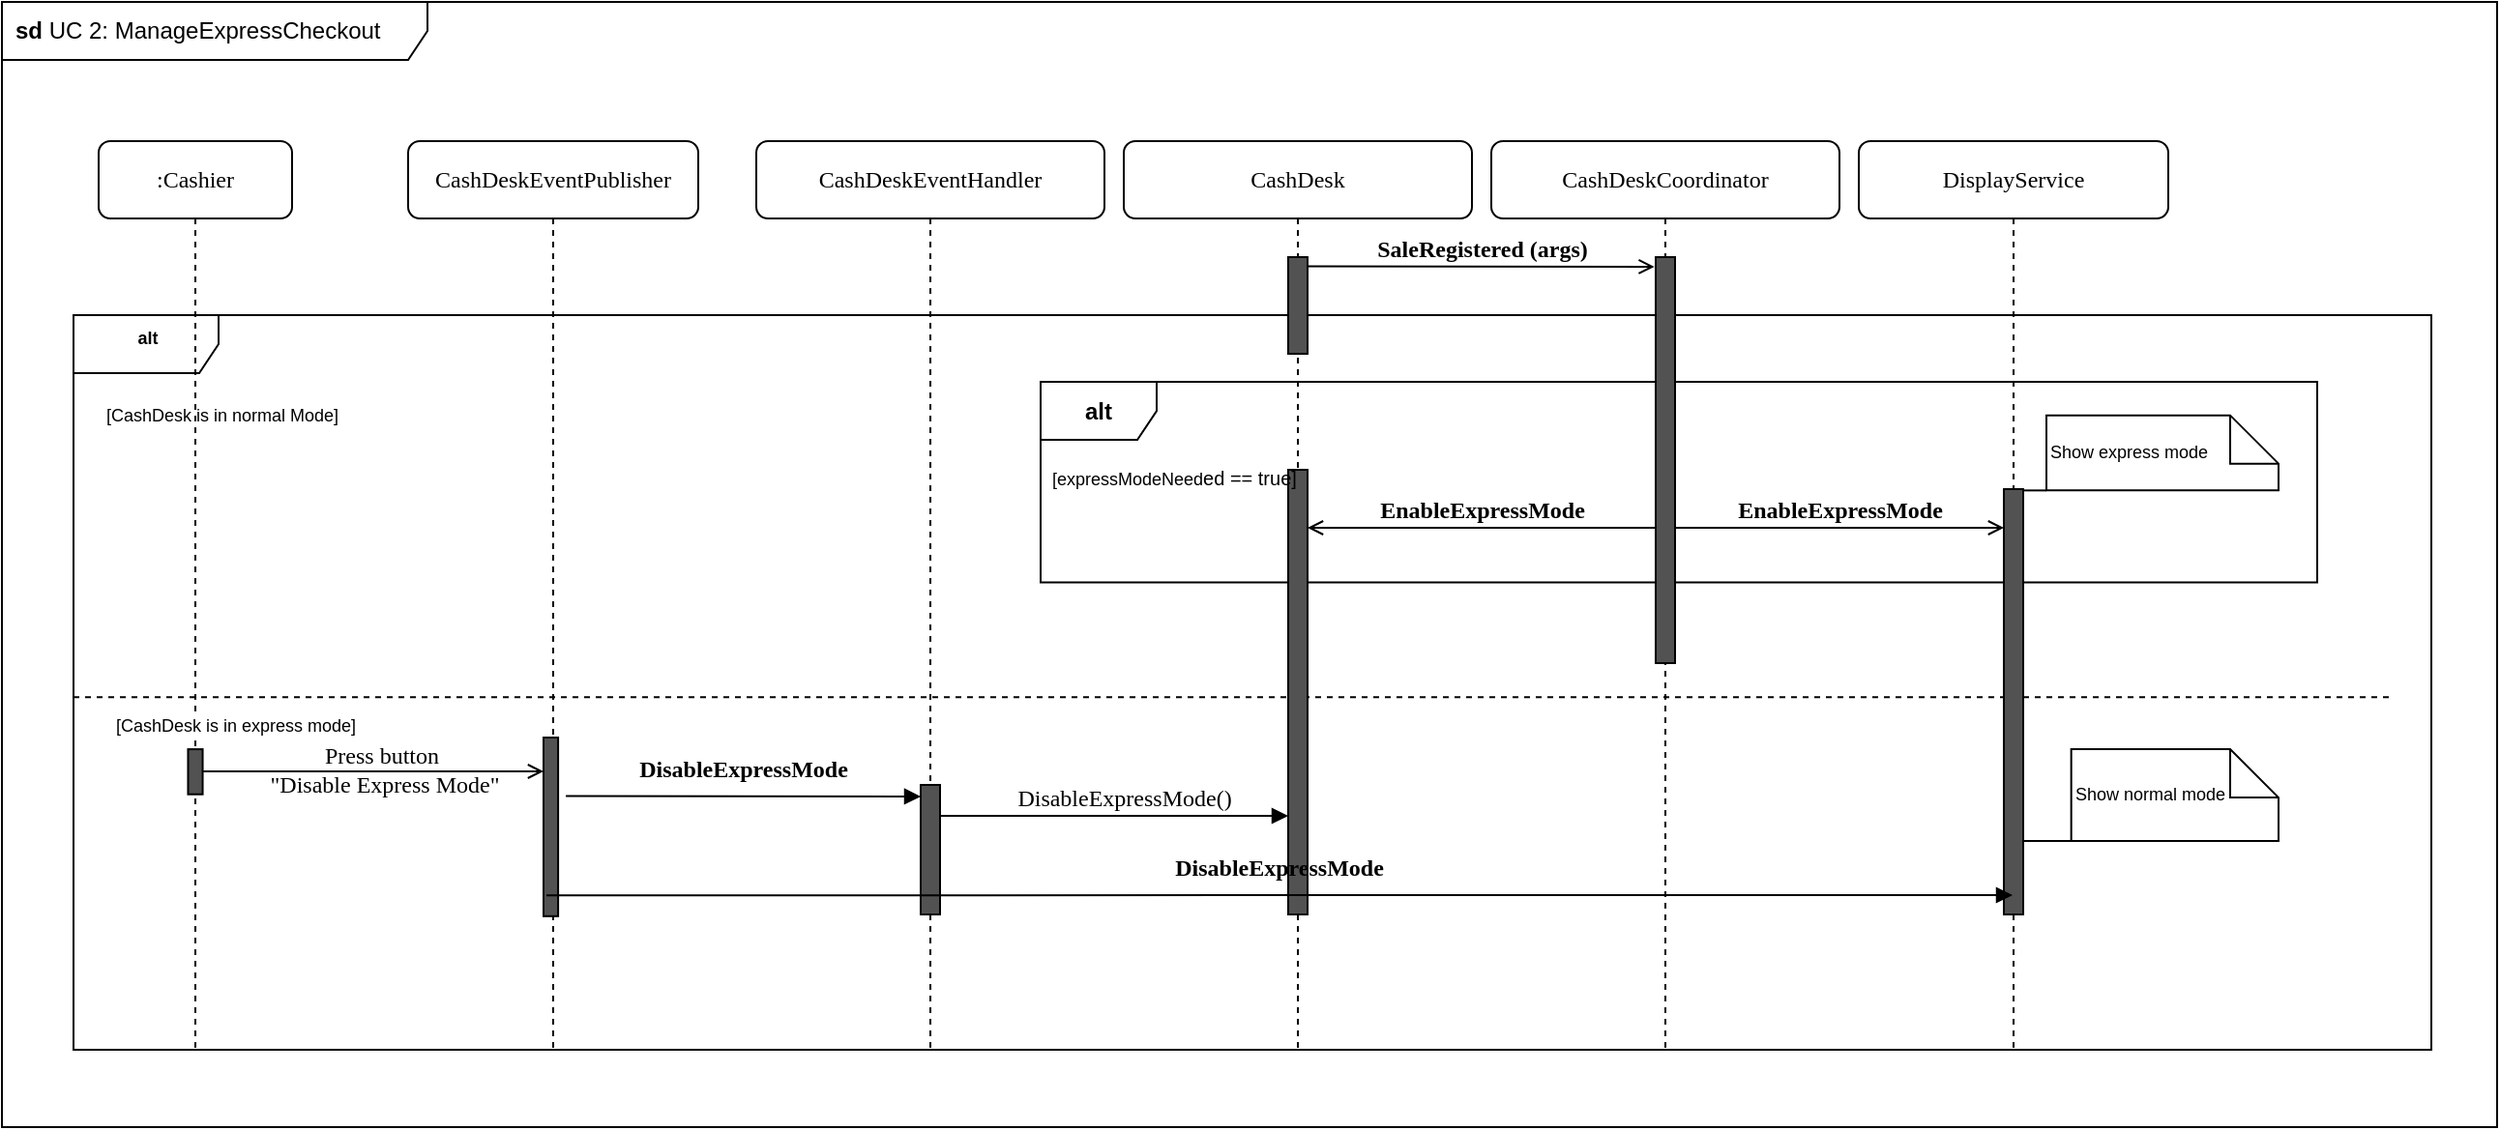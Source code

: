 <mxfile version="16.6.4" type="device"><diagram name="Page-1" id="13e1069c-82ec-6db2-03f1-153e76fe0fe0"><mxGraphModel dx="1735" dy="994" grid="1" gridSize="10" guides="1" tooltips="1" connect="1" arrows="1" fold="1" page="1" pageScale="1" pageWidth="1100" pageHeight="850" background="none" math="0" shadow="0"><root><mxCell id="0"/><mxCell id="1" parent="0"/><mxCell id="jMo00pfTDrDLsvjjbUdB-3" value="&lt;b&gt;sd &lt;/b&gt;UC 2: ManageExpressCheckout" style="shape=umlFrame;whiteSpace=wrap;html=1;width=220;height=30;boundedLbl=1;verticalAlign=middle;align=left;spacingLeft=5;" parent="1" vertex="1"><mxGeometry y="8" width="1290" height="582" as="geometry"/></mxCell><mxCell id="7baba1c4bc27f4b0-2" value="CashDeskEventPublisher" style="shape=umlLifeline;perimeter=lifelinePerimeter;whiteSpace=wrap;html=1;container=1;collapsible=0;recursiveResize=0;outlineConnect=0;rounded=1;shadow=0;comic=0;labelBackgroundColor=none;strokeWidth=1;fontFamily=Verdana;fontSize=12;align=center;" parent="1" vertex="1"><mxGeometry x="210" y="80" width="150" height="470" as="geometry"/></mxCell><mxCell id="7baba1c4bc27f4b0-8" value=":Cashier" style="shape=umlLifeline;perimeter=lifelinePerimeter;whiteSpace=wrap;html=1;container=1;collapsible=0;recursiveResize=0;outlineConnect=0;rounded=1;shadow=0;comic=0;labelBackgroundColor=none;strokeWidth=1;fontFamily=Verdana;fontSize=12;align=center;" parent="1" vertex="1"><mxGeometry x="50" y="80" width="100" height="470" as="geometry"/></mxCell><mxCell id="jMo00pfTDrDLsvjjbUdB-67" value="&lt;b&gt;alt&lt;/b&gt;" style="shape=umlFrame;tabWidth=110;tabHeight=30;tabPosition=left;html=1;boundedLbl=1;labelInHeader=1;width=75;height=30;fontSize=9;fillColor=none;align=center;verticalAlign=top;strokeColor=default;" parent="1" vertex="1"><mxGeometry x="37" y="170" width="1219" height="380" as="geometry"/></mxCell><mxCell id="jMo00pfTDrDLsvjjbUdB-68" value="[CashDesk is in normal Mode]" style="text;fontSize=9;fillColor=none;align=left;verticalAlign=top;" parent="jMo00pfTDrDLsvjjbUdB-67" vertex="1"><mxGeometry width="100" height="20" relative="1" as="geometry"><mxPoint x="15" y="40" as="offset"/></mxGeometry></mxCell><mxCell id="jMo00pfTDrDLsvjjbUdB-69" value="[CashDesk is in express mode]" style="line;strokeWidth=1;dashed=1;labelPosition=center;verticalLabelPosition=bottom;align=left;verticalAlign=bottom;spacingLeft=20;spacingTop=15;fontSize=9;fillColor=#525252;horizontal=1;" parent="jMo00pfTDrDLsvjjbUdB-67" vertex="1"><mxGeometry y="190.0" width="1200" height="15.2" as="geometry"/></mxCell><mxCell id="jMo00pfTDrDLsvjjbUdB-71" value="Press button&lt;br&gt;&amp;nbsp;&quot;Disable Express Mode&quot;" style="html=1;verticalAlign=bottom;endArrow=open;labelBackgroundColor=none;fontFamily=Verdana;fontSize=12;edgeStyle=elbowEdgeStyle;elbow=vertical;endFill=0;startArrow=none;" parent="jMo00pfTDrDLsvjjbUdB-67" target="jMo00pfTDrDLsvjjbUdB-72" edge="1" source="jMo00pfTDrDLsvjjbUdB-70"><mxGeometry x="0.047" y="-16" relative="1" as="geometry"><mxPoint x="49.057" y="236.233" as="sourcePoint"/><mxPoint x="147.17" y="235.928" as="targetPoint"/><mxPoint as="offset"/></mxGeometry></mxCell><mxCell id="jMo00pfTDrDLsvjjbUdB-72" value="" style="html=1;points=[];perimeter=orthogonalPerimeter;rounded=0;shadow=0;comic=0;labelBackgroundColor=none;strokeWidth=1;fontFamily=Verdana;fontSize=12;align=center;fillColor=#525252;" parent="jMo00pfTDrDLsvjjbUdB-67" vertex="1"><mxGeometry x="243" y="218.5" width="7.55" height="92.409" as="geometry"/></mxCell><mxCell id="jMo00pfTDrDLsvjjbUdB-82" value="&lt;b&gt;DisableExpressMode&lt;/b&gt;" style="html=1;verticalAlign=bottom;endArrow=block;labelBackgroundColor=none;fontFamily=Verdana;fontSize=12;edgeStyle=elbowEdgeStyle;elbow=vertical;endFill=1;" parent="jMo00pfTDrDLsvjjbUdB-67" edge="1"><mxGeometry x="0.0" y="5" relative="1" as="geometry"><mxPoint x="254.543" y="248.799" as="sourcePoint"/><mxPoint x="438" y="249.259" as="targetPoint"/><mxPoint as="offset"/></mxGeometry></mxCell><mxCell id="jMo00pfTDrDLsvjjbUdB-101" value="Show express mode" style="shape=note2;boundedLbl=1;whiteSpace=wrap;html=1;size=25;verticalAlign=middle;align=left;fontSize=9;strokeColor=default;fillColor=none;" parent="jMo00pfTDrDLsvjjbUdB-67" vertex="1"><mxGeometry x="1020" y="51.82" width="120" height="38.86" as="geometry"/></mxCell><mxCell id="jMo00pfTDrDLsvjjbUdB-36" value="&lt;b&gt;alt&lt;/b&gt;" style="shape=umlFrame;whiteSpace=wrap;html=1;" parent="jMo00pfTDrDLsvjjbUdB-67" vertex="1"><mxGeometry x="500" y="34.55" width="660" height="103.64" as="geometry"/></mxCell><mxCell id="jMo00pfTDrDLsvjjbUdB-63" value="Show normal mode" style="shape=note2;boundedLbl=1;whiteSpace=wrap;html=1;size=25;verticalAlign=middle;align=left;fontSize=9;strokeColor=default;fillColor=none;" parent="jMo00pfTDrDLsvjjbUdB-67" vertex="1"><mxGeometry x="1032.83" y="224.545" width="107.17" height="47.5" as="geometry"/></mxCell><mxCell id="jMo00pfTDrDLsvjjbUdB-70" value="" style="html=1;points=[];perimeter=orthogonalPerimeter;rounded=0;shadow=0;comic=0;labelBackgroundColor=none;strokeWidth=1;fontFamily=Verdana;fontSize=12;align=center;fillColor=#525252;" parent="jMo00pfTDrDLsvjjbUdB-67" vertex="1"><mxGeometry x="59.229" y="224.545" width="7.547" height="23.318" as="geometry"/></mxCell><mxCell id="7baba1c4bc27f4b0-3" value="CashDeskEventHandler" style="shape=umlLifeline;perimeter=lifelinePerimeter;whiteSpace=wrap;html=1;container=1;collapsible=0;recursiveResize=0;outlineConnect=0;rounded=1;shadow=0;comic=0;labelBackgroundColor=none;strokeWidth=1;fontFamily=Verdana;fontSize=12;align=center;size=40;" parent="1" vertex="1"><mxGeometry x="390" y="80" width="180" height="470" as="geometry"/></mxCell><mxCell id="jMo00pfTDrDLsvjjbUdB-83" value="" style="html=1;points=[];perimeter=orthogonalPerimeter;rounded=0;shadow=0;comic=0;labelBackgroundColor=none;strokeWidth=1;fontFamily=Verdana;fontSize=12;align=center;fillColor=#525252;" parent="7baba1c4bc27f4b0-3" vertex="1"><mxGeometry x="85" y="333" width="10" height="67" as="geometry"/></mxCell><mxCell id="7baba1c4bc27f4b0-4" value="CashDesk" style="shape=umlLifeline;perimeter=lifelinePerimeter;whiteSpace=wrap;html=1;container=1;collapsible=0;recursiveResize=0;outlineConnect=0;rounded=1;shadow=0;comic=0;labelBackgroundColor=none;strokeWidth=1;fontFamily=Verdana;fontSize=12;align=center;" parent="1" vertex="1"><mxGeometry x="580" y="80" width="180" height="470" as="geometry"/></mxCell><mxCell id="jMo00pfTDrDLsvjjbUdB-88" value="DisableExpressMode()" style="html=1;verticalAlign=bottom;endArrow=block;labelBackgroundColor=none;fontFamily=Verdana;fontSize=12;edgeStyle=elbowEdgeStyle;elbow=vertical;endFill=1;" parent="7baba1c4bc27f4b0-4" edge="1"><mxGeometry x="0.056" relative="1" as="geometry"><mxPoint x="-95" y="349.003" as="sourcePoint"/><mxPoint x="85" y="349.056" as="targetPoint"/><mxPoint as="offset"/></mxGeometry></mxCell><mxCell id="jMo00pfTDrDLsvjjbUdB-13" value="" style="html=1;points=[];perimeter=orthogonalPerimeter;rounded=0;shadow=0;comic=0;labelBackgroundColor=none;strokeWidth=1;fontFamily=Verdana;fontSize=12;align=center;fillColor=#525252;" parent="7baba1c4bc27f4b0-4" vertex="1"><mxGeometry x="85" y="60" width="10" height="50" as="geometry"/></mxCell><mxCell id="jMo00pfTDrDLsvjjbUdB-38" value="" style="html=1;points=[];perimeter=orthogonalPerimeter;rounded=0;shadow=0;comic=0;labelBackgroundColor=none;strokeWidth=1;fontFamily=Verdana;fontSize=12;align=center;fillColor=#525252;" parent="7baba1c4bc27f4b0-4" vertex="1"><mxGeometry x="85" y="170" width="10" height="230" as="geometry"/></mxCell><mxCell id="jMo00pfTDrDLsvjjbUdB-37" value="&lt;font style=&quot;font-size: 9px&quot;&gt;[expressModeNeed&lt;/font&gt;&lt;font style=&quot;font-size: 10px&quot;&gt;ed == true]&lt;/font&gt;" style="text;html=1;strokeColor=none;fillColor=none;align=left;verticalAlign=top;whiteSpace=wrap;rounded=0;labelPosition=center;verticalLabelPosition=middle;" parent="7baba1c4bc27f4b0-4" vertex="1"><mxGeometry x="-39" y="160" width="139" height="30" as="geometry"/></mxCell><mxCell id="jMo00pfTDrDLsvjjbUdB-11" value="&lt;b&gt;SaleRegistered (args)&lt;/b&gt;" style="html=1;verticalAlign=bottom;endArrow=open;labelBackgroundColor=none;fontFamily=Verdana;fontSize=12;edgeStyle=elbowEdgeStyle;elbow=vertical;entryX=-0.067;entryY=0.03;entryDx=0;entryDy=0;entryPerimeter=0;endFill=0;" parent="1" edge="1"><mxGeometry relative="1" as="geometry"><mxPoint x="675" y="144.714" as="sourcePoint"/><mxPoint x="854.33" y="145.3" as="targetPoint"/></mxGeometry></mxCell><mxCell id="jMo00pfTDrDLsvjjbUdB-14" value="CashDeskCoordinator" style="shape=umlLifeline;perimeter=lifelinePerimeter;whiteSpace=wrap;html=1;container=1;collapsible=0;recursiveResize=0;outlineConnect=0;rounded=1;shadow=0;comic=0;labelBackgroundColor=none;strokeWidth=1;fontFamily=Verdana;fontSize=12;align=center;" parent="1" vertex="1"><mxGeometry x="770" y="80" width="180" height="470" as="geometry"/></mxCell><mxCell id="jMo00pfTDrDLsvjjbUdB-18" value="" style="html=1;points=[];perimeter=orthogonalPerimeter;rounded=0;shadow=0;comic=0;labelBackgroundColor=none;strokeWidth=1;fontFamily=Verdana;fontSize=12;align=center;fillColor=#525252;" parent="jMo00pfTDrDLsvjjbUdB-14" vertex="1"><mxGeometry x="85" y="60" width="10" height="210" as="geometry"/></mxCell><mxCell id="jMo00pfTDrDLsvjjbUdB-21" value="DisplayService" style="shape=umlLifeline;perimeter=lifelinePerimeter;whiteSpace=wrap;html=1;container=1;collapsible=0;recursiveResize=0;outlineConnect=0;rounded=1;shadow=0;comic=0;labelBackgroundColor=none;strokeWidth=1;fontFamily=Verdana;fontSize=12;align=center;" parent="1" vertex="1"><mxGeometry x="960" y="80" width="160" height="470" as="geometry"/></mxCell><mxCell id="jMo00pfTDrDLsvjjbUdB-40" value="" style="html=1;points=[];perimeter=orthogonalPerimeter;rounded=0;shadow=0;comic=0;labelBackgroundColor=none;strokeWidth=1;fontFamily=Verdana;fontSize=12;align=center;fillColor=#525252;" parent="jMo00pfTDrDLsvjjbUdB-21" vertex="1"><mxGeometry x="75" y="180" width="10" height="220" as="geometry"/></mxCell><mxCell id="jMo00pfTDrDLsvjjbUdB-39" value="&lt;b&gt;EnableExpressMode&lt;/b&gt;" style="html=1;verticalAlign=bottom;endArrow=none;labelBackgroundColor=none;fontFamily=Verdana;fontSize=12;edgeStyle=elbowEdgeStyle;elbow=vertical;startArrow=open;startFill=0;endFill=0;" parent="1" source="jMo00pfTDrDLsvjjbUdB-38" edge="1" target="jMo00pfTDrDLsvjjbUdB-18"><mxGeometry relative="1" as="geometry"><mxPoint x="680" y="395" as="sourcePoint"/><mxPoint x="854.66" y="395.0" as="targetPoint"/><Array as="points"><mxPoint x="800" y="280"/><mxPoint x="820" y="250"/></Array></mxGeometry></mxCell><mxCell id="jMo00pfTDrDLsvjjbUdB-102" value="" style="endArrow=none;html=1;rounded=0;fontSize=9;entryX=0;entryY=1;entryDx=0;entryDy=0;entryPerimeter=0;" parent="1" source="jMo00pfTDrDLsvjjbUdB-40" target="jMo00pfTDrDLsvjjbUdB-101" edge="1"><mxGeometry width="50" height="50" relative="1" as="geometry"><mxPoint x="1245.06" y="657.92" as="sourcePoint"/><mxPoint x="171.15" y="570" as="targetPoint"/></mxGeometry></mxCell><mxCell id="jMo00pfTDrDLsvjjbUdB-64" value="" style="endArrow=none;html=1;rounded=0;fontSize=9;entryX=0;entryY=1;entryDx=0;entryDy=0;entryPerimeter=0;" parent="1" source="jMo00pfTDrDLsvjjbUdB-40" target="jMo00pfTDrDLsvjjbUdB-63" edge="1"><mxGeometry width="50" height="50" relative="1" as="geometry"><mxPoint x="1270" y="510" as="sourcePoint"/><mxPoint x="1320" y="460" as="targetPoint"/></mxGeometry></mxCell><mxCell id="0OnnWTSEWoNznxVfjw-z-5" value="&lt;b&gt;EnableExpressMode&lt;/b&gt;" style="html=1;verticalAlign=bottom;endArrow=open;labelBackgroundColor=none;fontFamily=Verdana;fontSize=12;edgeStyle=elbowEdgeStyle;elbow=vertical;startArrow=none;startFill=0;endFill=0;" edge="1" parent="1" source="jMo00pfTDrDLsvjjbUdB-18" target="jMo00pfTDrDLsvjjbUdB-40"><mxGeometry x="0.002" relative="1" as="geometry"><mxPoint x="865" y="280.163" as="sourcePoint"/><mxPoint x="1075" y="280.163" as="targetPoint"/><Array as="points"><mxPoint x="970" y="280"/></Array><mxPoint as="offset"/></mxGeometry></mxCell><mxCell id="0OnnWTSEWoNznxVfjw-z-13" value="&lt;b&gt;DisableExpressMode&lt;/b&gt;" style="html=1;verticalAlign=bottom;endArrow=block;labelBackgroundColor=none;fontFamily=Verdana;fontSize=12;edgeStyle=elbowEdgeStyle;elbow=vertical;endFill=1;exitX=0.199;exitY=0.883;exitDx=0;exitDy=0;exitPerimeter=0;" edge="1" parent="1" source="jMo00pfTDrDLsvjjbUdB-72" target="jMo00pfTDrDLsvjjbUdB-21"><mxGeometry x="0.0" y="5" relative="1" as="geometry"><mxPoint x="291.543" y="490.003" as="sourcePoint"/><mxPoint x="475" y="490.535" as="targetPoint"/><mxPoint as="offset"/></mxGeometry></mxCell></root></mxGraphModel></diagram></mxfile>